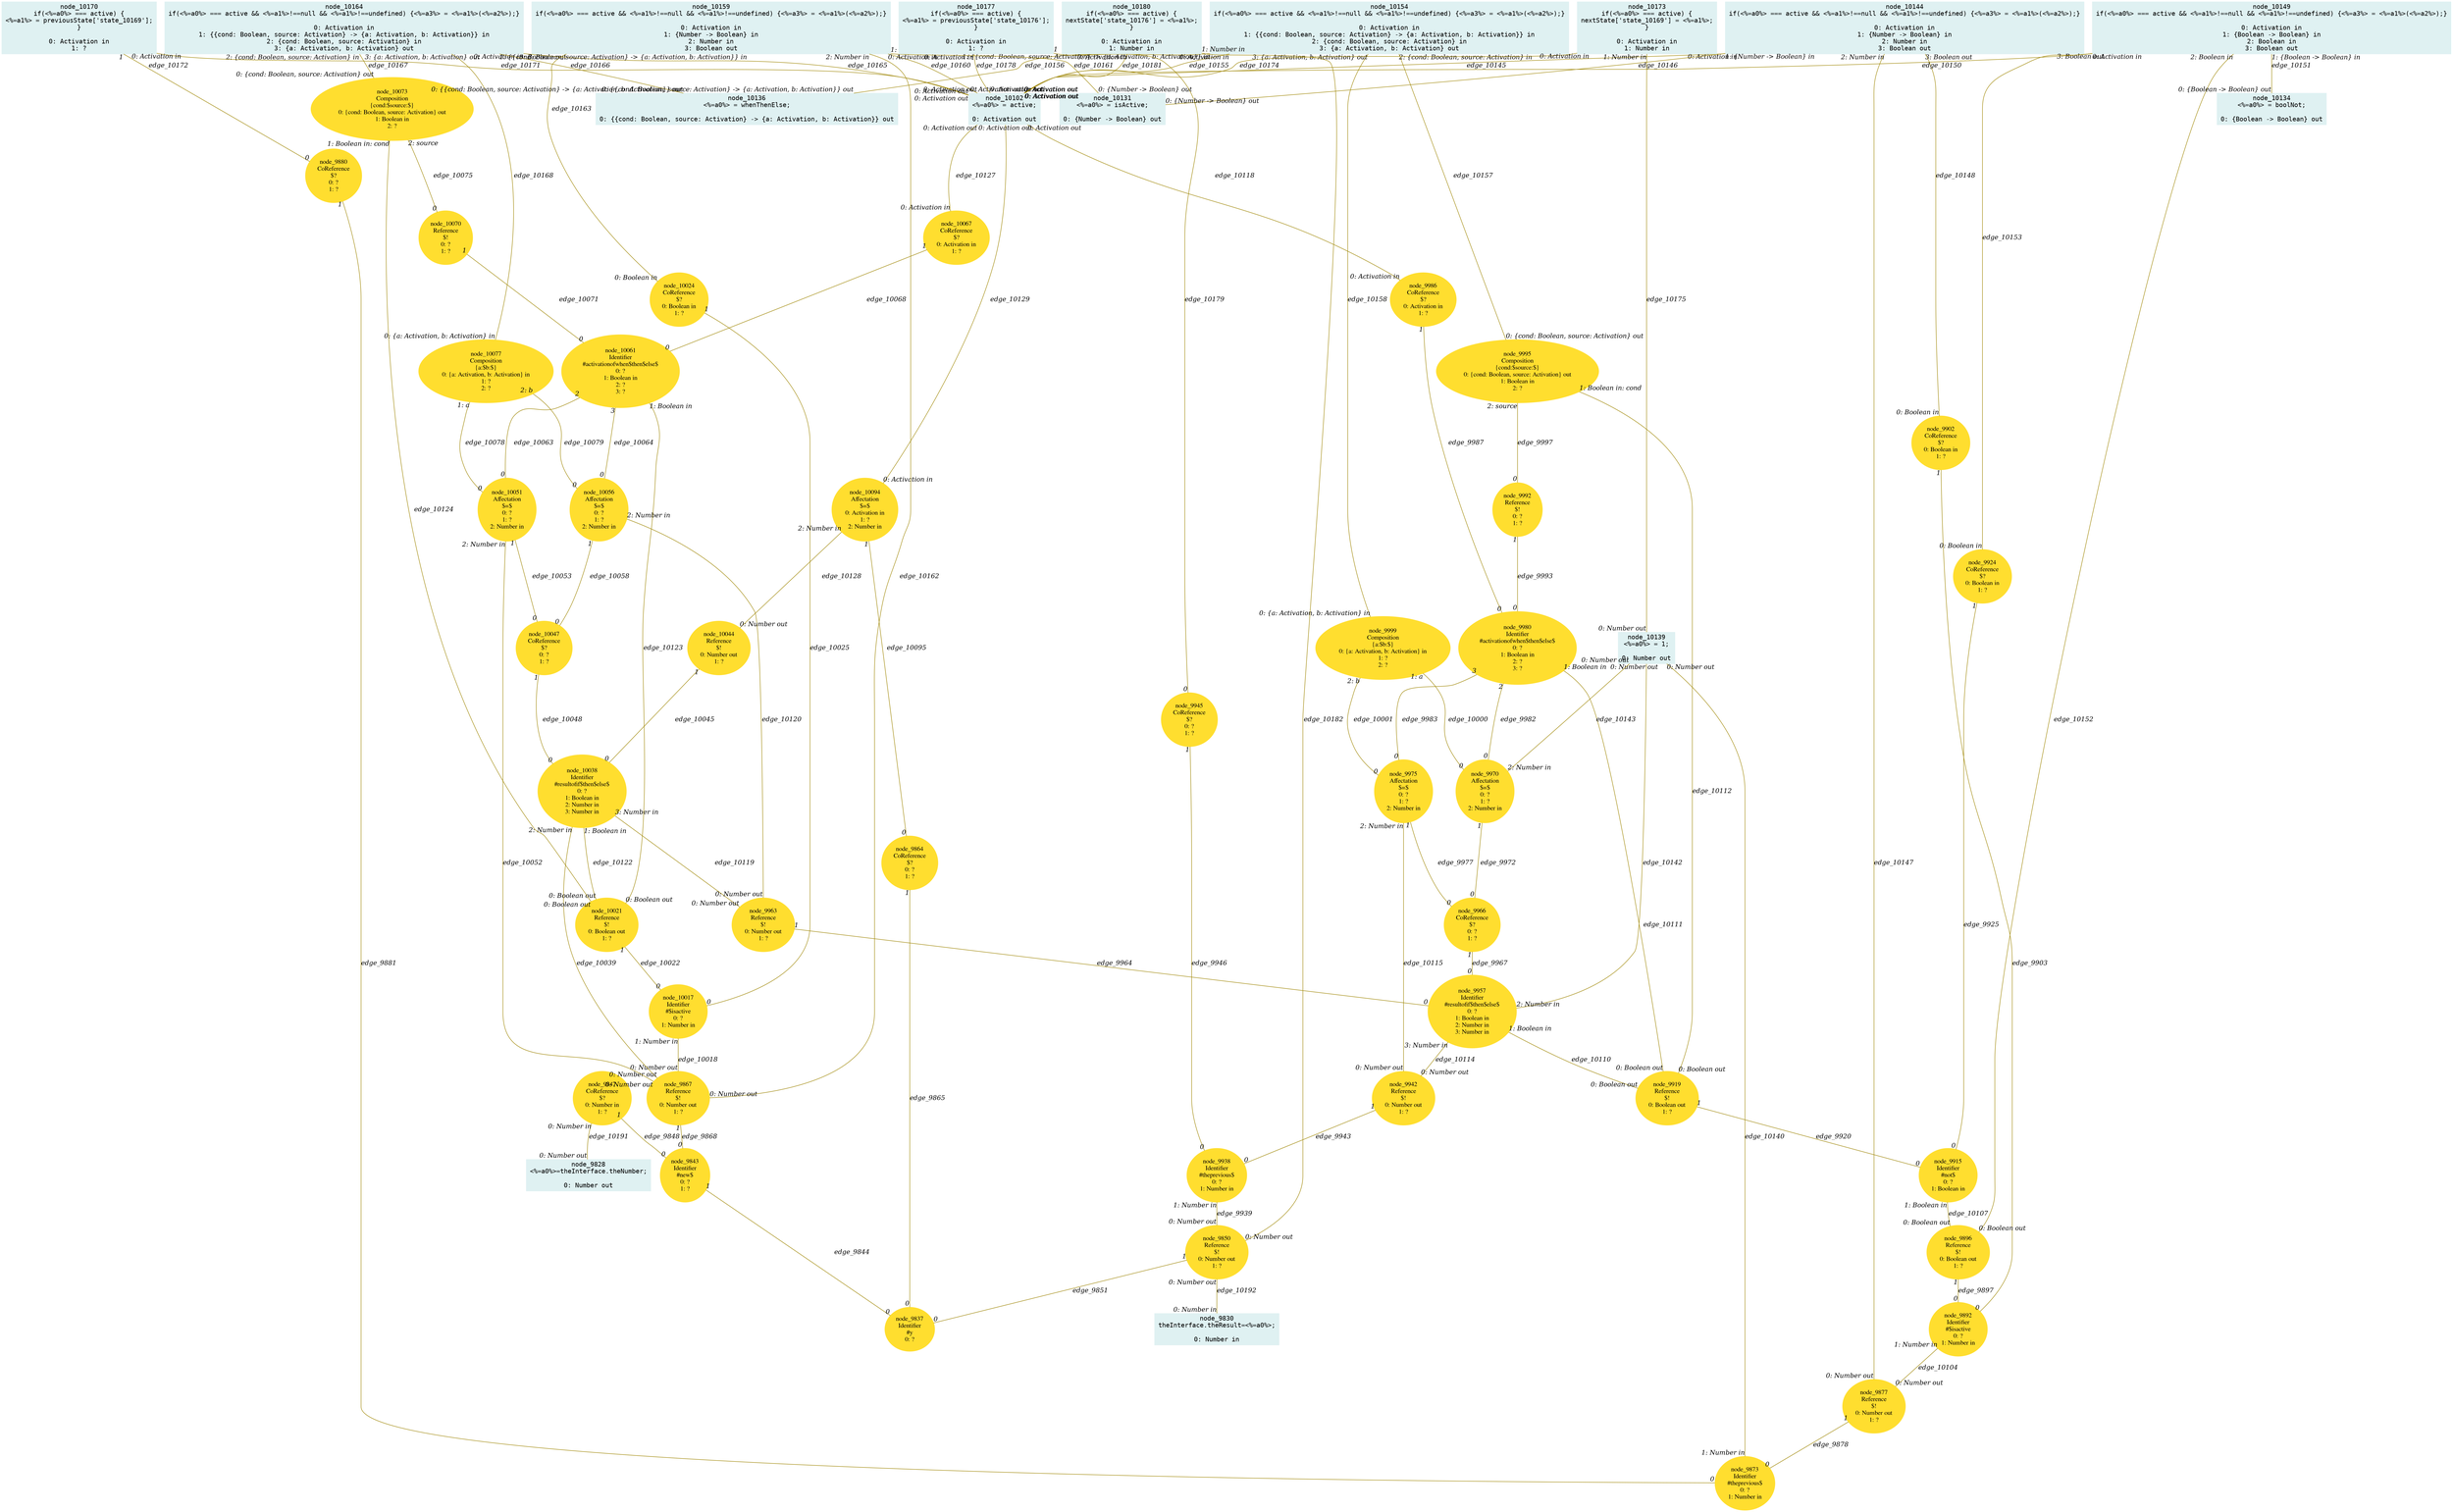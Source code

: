 digraph g{node_9828 [shape="box", style="filled", color="#dff1f2", fontname="Courier", label="node_9828
<%=a0%>=theInterface.theNumber;

0: Number out" ]
node_9830 [shape="box", style="filled", color="#dff1f2", fontname="Courier", label="node_9830
theInterface.theResult=<%=a0%>;

0: Number in" ]
node_9837 [shape="ellipse", style="filled", color="#ffde2f", fontname="Times", label="node_9837
Identifier
#y
0: ?" ]
node_9843 [shape="ellipse", style="filled", color="#ffde2f", fontname="Times", label="node_9843
Identifier
#new$
0: ?
1: ?" ]
node_9847 [shape="ellipse", style="filled", color="#ffde2f", fontname="Times", label="node_9847
CoReference
$?
0: Number in
1: ?" ]
node_9850 [shape="ellipse", style="filled", color="#ffde2f", fontname="Times", label="node_9850
Reference
$!
0: Number out
1: ?" ]
node_9864 [shape="ellipse", style="filled", color="#ffde2f", fontname="Times", label="node_9864
CoReference
$?
0: ?
1: ?" ]
node_9867 [shape="ellipse", style="filled", color="#ffde2f", fontname="Times", label="node_9867
Reference
$!
0: Number out
1: ?" ]
node_9873 [shape="ellipse", style="filled", color="#ffde2f", fontname="Times", label="node_9873
Identifier
#theprevious$
0: ?
1: Number in" ]
node_9877 [shape="ellipse", style="filled", color="#ffde2f", fontname="Times", label="node_9877
Reference
$!
0: Number out
1: ?" ]
node_9880 [shape="ellipse", style="filled", color="#ffde2f", fontname="Times", label="node_9880
CoReference
$?
0: ?
1: ?" ]
node_9892 [shape="ellipse", style="filled", color="#ffde2f", fontname="Times", label="node_9892
Identifier
#$isactive
0: ?
1: Number in" ]
node_9896 [shape="ellipse", style="filled", color="#ffde2f", fontname="Times", label="node_9896
Reference
$!
0: Boolean out
1: ?" ]
node_9902 [shape="ellipse", style="filled", color="#ffde2f", fontname="Times", label="node_9902
CoReference
$?
0: Boolean in
1: ?" ]
node_9915 [shape="ellipse", style="filled", color="#ffde2f", fontname="Times", label="node_9915
Identifier
#not$
0: ?
1: Boolean in" ]
node_9919 [shape="ellipse", style="filled", color="#ffde2f", fontname="Times", label="node_9919
Reference
$!
0: Boolean out
1: ?" ]
node_9924 [shape="ellipse", style="filled", color="#ffde2f", fontname="Times", label="node_9924
CoReference
$?
0: Boolean in
1: ?" ]
node_9938 [shape="ellipse", style="filled", color="#ffde2f", fontname="Times", label="node_9938
Identifier
#theprevious$
0: ?
1: Number in" ]
node_9942 [shape="ellipse", style="filled", color="#ffde2f", fontname="Times", label="node_9942
Reference
$!
0: Number out
1: ?" ]
node_9945 [shape="ellipse", style="filled", color="#ffde2f", fontname="Times", label="node_9945
CoReference
$?
0: ?
1: ?" ]
node_9957 [shape="ellipse", style="filled", color="#ffde2f", fontname="Times", label="node_9957
Identifier
#resultofif$then$else$
0: ?
1: Boolean in
2: Number in
3: Number in" ]
node_9963 [shape="ellipse", style="filled", color="#ffde2f", fontname="Times", label="node_9963
Reference
$!
0: Number out
1: ?" ]
node_9966 [shape="ellipse", style="filled", color="#ffde2f", fontname="Times", label="node_9966
CoReference
$?
0: ?
1: ?" ]
node_9970 [shape="ellipse", style="filled", color="#ffde2f", fontname="Times", label="node_9970
Affectation
$=$
0: ?
1: ?
2: Number in" ]
node_9975 [shape="ellipse", style="filled", color="#ffde2f", fontname="Times", label="node_9975
Affectation
$=$
0: ?
1: ?
2: Number in" ]
node_9980 [shape="ellipse", style="filled", color="#ffde2f", fontname="Times", label="node_9980
Identifier
#activationofwhen$then$else$
0: ?
1: Boolean in
2: ?
3: ?" ]
node_9986 [shape="ellipse", style="filled", color="#ffde2f", fontname="Times", label="node_9986
CoReference
$?
0: Activation in
1: ?" ]
node_9992 [shape="ellipse", style="filled", color="#ffde2f", fontname="Times", label="node_9992
Reference
$!
0: ?
1: ?" ]
node_9995 [shape="ellipse", style="filled", color="#ffde2f", fontname="Times", label="node_9995
Composition
{cond:$source:$}
0: {cond: Boolean, source: Activation} out
1: Boolean in
2: ?" ]
node_9999 [shape="ellipse", style="filled", color="#ffde2f", fontname="Times", label="node_9999
Composition
{a:$b:$}
0: {a: Activation, b: Activation} in
1: ?
2: ?" ]
node_10017 [shape="ellipse", style="filled", color="#ffde2f", fontname="Times", label="node_10017
Identifier
#$isactive
0: ?
1: Number in" ]
node_10021 [shape="ellipse", style="filled", color="#ffde2f", fontname="Times", label="node_10021
Reference
$!
0: Boolean out
1: ?" ]
node_10024 [shape="ellipse", style="filled", color="#ffde2f", fontname="Times", label="node_10024
CoReference
$?
0: Boolean in
1: ?" ]
node_10038 [shape="ellipse", style="filled", color="#ffde2f", fontname="Times", label="node_10038
Identifier
#resultofif$then$else$
0: ?
1: Boolean in
2: Number in
3: Number in" ]
node_10044 [shape="ellipse", style="filled", color="#ffde2f", fontname="Times", label="node_10044
Reference
$!
0: Number out
1: ?" ]
node_10047 [shape="ellipse", style="filled", color="#ffde2f", fontname="Times", label="node_10047
CoReference
$?
0: ?
1: ?" ]
node_10051 [shape="ellipse", style="filled", color="#ffde2f", fontname="Times", label="node_10051
Affectation
$=$
0: ?
1: ?
2: Number in" ]
node_10056 [shape="ellipse", style="filled", color="#ffde2f", fontname="Times", label="node_10056
Affectation
$=$
0: ?
1: ?
2: Number in" ]
node_10061 [shape="ellipse", style="filled", color="#ffde2f", fontname="Times", label="node_10061
Identifier
#activationofwhen$then$else$
0: ?
1: Boolean in
2: ?
3: ?" ]
node_10067 [shape="ellipse", style="filled", color="#ffde2f", fontname="Times", label="node_10067
CoReference
$?
0: Activation in
1: ?" ]
node_10070 [shape="ellipse", style="filled", color="#ffde2f", fontname="Times", label="node_10070
Reference
$!
0: ?
1: ?" ]
node_10073 [shape="ellipse", style="filled", color="#ffde2f", fontname="Times", label="node_10073
Composition
{cond:$source:$}
0: {cond: Boolean, source: Activation} out
1: Boolean in
2: ?" ]
node_10077 [shape="ellipse", style="filled", color="#ffde2f", fontname="Times", label="node_10077
Composition
{a:$b:$}
0: {a: Activation, b: Activation} in
1: ?
2: ?" ]
node_10094 [shape="ellipse", style="filled", color="#ffde2f", fontname="Times", label="node_10094
Affectation
$=$
0: Activation in
1: ?
2: Number in" ]
node_10102 [shape="box", style="filled", color="#dff1f2", fontname="Courier", label="node_10102
<%=a0%> = active;

0: Activation out" ]
node_10131 [shape="box", style="filled", color="#dff1f2", fontname="Courier", label="node_10131
<%=a0%> = isActive;

0: {Number -> Boolean} out" ]
node_10134 [shape="box", style="filled", color="#dff1f2", fontname="Courier", label="node_10134
<%=a0%> = boolNot;

0: {Boolean -> Boolean} out" ]
node_10136 [shape="box", style="filled", color="#dff1f2", fontname="Courier", label="node_10136
<%=a0%> = whenThenElse;

0: {{cond: Boolean, source: Activation} -> {a: Activation, b: Activation}} out" ]
node_10139 [shape="box", style="filled", color="#dff1f2", fontname="Courier", label="node_10139
<%=a0%> = 1;

0: Number out" ]
node_10144 [shape="box", style="filled", color="#dff1f2", fontname="Courier", label="node_10144
if(<%=a0%> === active && <%=a1%>!==null && <%=a1%>!==undefined) {<%=a3%> = <%=a1%>(<%=a2%>);}

0: Activation in
1: {Number -> Boolean} in
2: Number in
3: Boolean out" ]
node_10149 [shape="box", style="filled", color="#dff1f2", fontname="Courier", label="node_10149
if(<%=a0%> === active && <%=a1%>!==null && <%=a1%>!==undefined) {<%=a3%> = <%=a1%>(<%=a2%>);}

0: Activation in
1: {Boolean -> Boolean} in
2: Boolean in
3: Boolean out" ]
node_10154 [shape="box", style="filled", color="#dff1f2", fontname="Courier", label="node_10154
if(<%=a0%> === active && <%=a1%>!==null && <%=a1%>!==undefined) {<%=a3%> = <%=a1%>(<%=a2%>);}

0: Activation in
1: {{cond: Boolean, source: Activation} -> {a: Activation, b: Activation}} in
2: {cond: Boolean, source: Activation} in
3: {a: Activation, b: Activation} out" ]
node_10159 [shape="box", style="filled", color="#dff1f2", fontname="Courier", label="node_10159
if(<%=a0%> === active && <%=a1%>!==null && <%=a1%>!==undefined) {<%=a3%> = <%=a1%>(<%=a2%>);}

0: Activation in
1: {Number -> Boolean} in
2: Number in
3: Boolean out" ]
node_10164 [shape="box", style="filled", color="#dff1f2", fontname="Courier", label="node_10164
if(<%=a0%> === active && <%=a1%>!==null && <%=a1%>!==undefined) {<%=a3%> = <%=a1%>(<%=a2%>);}

0: Activation in
1: {{cond: Boolean, source: Activation} -> {a: Activation, b: Activation}} in
2: {cond: Boolean, source: Activation} in
3: {a: Activation, b: Activation} out" ]
node_10170 [shape="box", style="filled", color="#dff1f2", fontname="Courier", label="node_10170
if(<%=a0%> === active) {
<%=a1%> = previousState['state_10169'];
}

0: Activation in
1: ?" ]
node_10173 [shape="box", style="filled", color="#dff1f2", fontname="Courier", label="node_10173
if(<%=a0%> === active) {
nextState['state_10169'] = <%=a1%>;
}

0: Activation in
1: Number in" ]
node_10177 [shape="box", style="filled", color="#dff1f2", fontname="Courier", label="node_10177
if(<%=a0%> === active) {
<%=a1%> = previousState['state_10176'];
}

0: Activation in
1: ?" ]
node_10180 [shape="box", style="filled", color="#dff1f2", fontname="Courier", label="node_10180
if(<%=a0%> === active) {
nextState['state_10176'] = <%=a1%>;
}

0: Activation in
1: Number in" ]
node_9843 -> node_9837 [dir=none, arrowHead=none, fontname="Times-Italic", arrowsize=1, color="#9d8400", label="edge_9844",  headlabel="0", taillabel="1" ]
node_9847 -> node_9843 [dir=none, arrowHead=none, fontname="Times-Italic", arrowsize=1, color="#9d8400", label="edge_9848",  headlabel="0", taillabel="1" ]
node_9850 -> node_9837 [dir=none, arrowHead=none, fontname="Times-Italic", arrowsize=1, color="#9d8400", label="edge_9851",  headlabel="0", taillabel="1" ]
node_9864 -> node_9837 [dir=none, arrowHead=none, fontname="Times-Italic", arrowsize=1, color="#9d8400", label="edge_9865",  headlabel="0", taillabel="1" ]
node_9867 -> node_9843 [dir=none, arrowHead=none, fontname="Times-Italic", arrowsize=1, color="#9d8400", label="edge_9868",  headlabel="0", taillabel="1" ]
node_9877 -> node_9873 [dir=none, arrowHead=none, fontname="Times-Italic", arrowsize=1, color="#9d8400", label="edge_9878",  headlabel="0", taillabel="1" ]
node_9880 -> node_9873 [dir=none, arrowHead=none, fontname="Times-Italic", arrowsize=1, color="#9d8400", label="edge_9881",  headlabel="0", taillabel="1" ]
node_9896 -> node_9892 [dir=none, arrowHead=none, fontname="Times-Italic", arrowsize=1, color="#9d8400", label="edge_9897",  headlabel="0", taillabel="1" ]
node_9902 -> node_9892 [dir=none, arrowHead=none, fontname="Times-Italic", arrowsize=1, color="#9d8400", label="edge_9903",  headlabel="0", taillabel="1" ]
node_9919 -> node_9915 [dir=none, arrowHead=none, fontname="Times-Italic", arrowsize=1, color="#9d8400", label="edge_9920",  headlabel="0", taillabel="1" ]
node_9924 -> node_9915 [dir=none, arrowHead=none, fontname="Times-Italic", arrowsize=1, color="#9d8400", label="edge_9925",  headlabel="0", taillabel="1" ]
node_9938 -> node_9850 [dir=none, arrowHead=none, fontname="Times-Italic", arrowsize=1, color="#9d8400", label="edge_9939",  headlabel="0: Number out", taillabel="1: Number in" ]
node_9942 -> node_9938 [dir=none, arrowHead=none, fontname="Times-Italic", arrowsize=1, color="#9d8400", label="edge_9943",  headlabel="0", taillabel="1" ]
node_9945 -> node_9938 [dir=none, arrowHead=none, fontname="Times-Italic", arrowsize=1, color="#9d8400", label="edge_9946",  headlabel="0", taillabel="1" ]
node_9963 -> node_9957 [dir=none, arrowHead=none, fontname="Times-Italic", arrowsize=1, color="#9d8400", label="edge_9964",  headlabel="0", taillabel="1" ]
node_9966 -> node_9957 [dir=none, arrowHead=none, fontname="Times-Italic", arrowsize=1, color="#9d8400", label="edge_9967",  headlabel="0", taillabel="1" ]
node_9970 -> node_9966 [dir=none, arrowHead=none, fontname="Times-Italic", arrowsize=1, color="#9d8400", label="edge_9972",  headlabel="0", taillabel="1" ]
node_9975 -> node_9966 [dir=none, arrowHead=none, fontname="Times-Italic", arrowsize=1, color="#9d8400", label="edge_9977",  headlabel="0", taillabel="1" ]
node_9980 -> node_9970 [dir=none, arrowHead=none, fontname="Times-Italic", arrowsize=1, color="#9d8400", label="edge_9982",  headlabel="0", taillabel="2" ]
node_9980 -> node_9975 [dir=none, arrowHead=none, fontname="Times-Italic", arrowsize=1, color="#9d8400", label="edge_9983",  headlabel="0", taillabel="3" ]
node_9986 -> node_9980 [dir=none, arrowHead=none, fontname="Times-Italic", arrowsize=1, color="#9d8400", label="edge_9987",  headlabel="0", taillabel="1" ]
node_9992 -> node_9980 [dir=none, arrowHead=none, fontname="Times-Italic", arrowsize=1, color="#9d8400", label="edge_9993",  headlabel="0", taillabel="1" ]
node_9995 -> node_9992 [dir=none, arrowHead=none, fontname="Times-Italic", arrowsize=1, color="#9d8400", label="edge_9997",  headlabel="0", taillabel="2: source" ]
node_9999 -> node_9970 [dir=none, arrowHead=none, fontname="Times-Italic", arrowsize=1, color="#9d8400", label="edge_10000",  headlabel="0", taillabel="1: a" ]
node_9999 -> node_9975 [dir=none, arrowHead=none, fontname="Times-Italic", arrowsize=1, color="#9d8400", label="edge_10001",  headlabel="0", taillabel="2: b" ]
node_10017 -> node_9867 [dir=none, arrowHead=none, fontname="Times-Italic", arrowsize=1, color="#9d8400", label="edge_10018",  headlabel="0: Number out", taillabel="1: Number in" ]
node_10021 -> node_10017 [dir=none, arrowHead=none, fontname="Times-Italic", arrowsize=1, color="#9d8400", label="edge_10022",  headlabel="0", taillabel="1" ]
node_10024 -> node_10017 [dir=none, arrowHead=none, fontname="Times-Italic", arrowsize=1, color="#9d8400", label="edge_10025",  headlabel="0", taillabel="1" ]
node_10038 -> node_9867 [dir=none, arrowHead=none, fontname="Times-Italic", arrowsize=1, color="#9d8400", label="edge_10039",  headlabel="0: Number out", taillabel="2: Number in" ]
node_10044 -> node_10038 [dir=none, arrowHead=none, fontname="Times-Italic", arrowsize=1, color="#9d8400", label="edge_10045",  headlabel="0", taillabel="1" ]
node_10047 -> node_10038 [dir=none, arrowHead=none, fontname="Times-Italic", arrowsize=1, color="#9d8400", label="edge_10048",  headlabel="0", taillabel="1" ]
node_10051 -> node_9867 [dir=none, arrowHead=none, fontname="Times-Italic", arrowsize=1, color="#9d8400", label="edge_10052",  headlabel="0: Number out", taillabel="2: Number in" ]
node_10051 -> node_10047 [dir=none, arrowHead=none, fontname="Times-Italic", arrowsize=1, color="#9d8400", label="edge_10053",  headlabel="0", taillabel="1" ]
node_10056 -> node_10047 [dir=none, arrowHead=none, fontname="Times-Italic", arrowsize=1, color="#9d8400", label="edge_10058",  headlabel="0", taillabel="1" ]
node_10061 -> node_10051 [dir=none, arrowHead=none, fontname="Times-Italic", arrowsize=1, color="#9d8400", label="edge_10063",  headlabel="0", taillabel="2" ]
node_10061 -> node_10056 [dir=none, arrowHead=none, fontname="Times-Italic", arrowsize=1, color="#9d8400", label="edge_10064",  headlabel="0", taillabel="3" ]
node_10067 -> node_10061 [dir=none, arrowHead=none, fontname="Times-Italic", arrowsize=1, color="#9d8400", label="edge_10068",  headlabel="0", taillabel="1" ]
node_10070 -> node_10061 [dir=none, arrowHead=none, fontname="Times-Italic", arrowsize=1, color="#9d8400", label="edge_10071",  headlabel="0", taillabel="1" ]
node_10073 -> node_10070 [dir=none, arrowHead=none, fontname="Times-Italic", arrowsize=1, color="#9d8400", label="edge_10075",  headlabel="0", taillabel="2: source" ]
node_10077 -> node_10051 [dir=none, arrowHead=none, fontname="Times-Italic", arrowsize=1, color="#9d8400", label="edge_10078",  headlabel="0", taillabel="1: a" ]
node_10077 -> node_10056 [dir=none, arrowHead=none, fontname="Times-Italic", arrowsize=1, color="#9d8400", label="edge_10079",  headlabel="0", taillabel="2: b" ]
node_10094 -> node_9864 [dir=none, arrowHead=none, fontname="Times-Italic", arrowsize=1, color="#9d8400", label="edge_10095",  headlabel="0", taillabel="1" ]
node_9892 -> node_9877 [dir=none, arrowHead=none, fontname="Times-Italic", arrowsize=1, color="#9d8400", label="edge_10104",  headlabel="0: Number out", taillabel="1: Number in" ]
node_9915 -> node_9896 [dir=none, arrowHead=none, fontname="Times-Italic", arrowsize=1, color="#9d8400", label="edge_10107",  headlabel="0: Boolean out", taillabel="1: Boolean in" ]
node_9957 -> node_9919 [dir=none, arrowHead=none, fontname="Times-Italic", arrowsize=1, color="#9d8400", label="edge_10110",  headlabel="0: Boolean out", taillabel="1: Boolean in" ]
node_9980 -> node_9919 [dir=none, arrowHead=none, fontname="Times-Italic", arrowsize=1, color="#9d8400", label="edge_10111",  headlabel="0: Boolean out", taillabel="1: Boolean in" ]
node_9995 -> node_9919 [dir=none, arrowHead=none, fontname="Times-Italic", arrowsize=1, color="#9d8400", label="edge_10112",  headlabel="0: Boolean out", taillabel="1: Boolean in: cond" ]
node_9957 -> node_9942 [dir=none, arrowHead=none, fontname="Times-Italic", arrowsize=1, color="#9d8400", label="edge_10114",  headlabel="0: Number out", taillabel="3: Number in" ]
node_9975 -> node_9942 [dir=none, arrowHead=none, fontname="Times-Italic", arrowsize=1, color="#9d8400", label="edge_10115",  headlabel="0: Number out", taillabel="2: Number in" ]
node_10102 -> node_9986 [dir=none, arrowHead=none, fontname="Times-Italic", arrowsize=1, color="#9d8400", label="edge_10118",  headlabel="0: Activation in", taillabel="0: Activation out" ]
node_10038 -> node_9963 [dir=none, arrowHead=none, fontname="Times-Italic", arrowsize=1, color="#9d8400", label="edge_10119",  headlabel="0: Number out", taillabel="3: Number in" ]
node_10056 -> node_9963 [dir=none, arrowHead=none, fontname="Times-Italic", arrowsize=1, color="#9d8400", label="edge_10120",  headlabel="0: Number out", taillabel="2: Number in" ]
node_10038 -> node_10021 [dir=none, arrowHead=none, fontname="Times-Italic", arrowsize=1, color="#9d8400", label="edge_10122",  headlabel="0: Boolean out", taillabel="1: Boolean in" ]
node_10061 -> node_10021 [dir=none, arrowHead=none, fontname="Times-Italic", arrowsize=1, color="#9d8400", label="edge_10123",  headlabel="0: Boolean out", taillabel="1: Boolean in" ]
node_10073 -> node_10021 [dir=none, arrowHead=none, fontname="Times-Italic", arrowsize=1, color="#9d8400", label="edge_10124",  headlabel="0: Boolean out", taillabel="1: Boolean in: cond" ]
node_10102 -> node_10067 [dir=none, arrowHead=none, fontname="Times-Italic", arrowsize=1, color="#9d8400", label="edge_10127",  headlabel="0: Activation in", taillabel="0: Activation out" ]
node_10094 -> node_10044 [dir=none, arrowHead=none, fontname="Times-Italic", arrowsize=1, color="#9d8400", label="edge_10128",  headlabel="0: Number out", taillabel="2: Number in" ]
node_10102 -> node_10094 [dir=none, arrowHead=none, fontname="Times-Italic", arrowsize=1, color="#9d8400", label="edge_10129",  headlabel="0: Activation in", taillabel="0: Activation out" ]
node_10139 -> node_9873 [dir=none, arrowHead=none, fontname="Times-Italic", arrowsize=1, color="#9d8400", label="edge_10140",  headlabel="1: Number in", taillabel="0: Number out" ]
node_10139 -> node_9957 [dir=none, arrowHead=none, fontname="Times-Italic", arrowsize=1, color="#9d8400", label="edge_10142",  headlabel="2: Number in", taillabel="0: Number out" ]
node_10139 -> node_9970 [dir=none, arrowHead=none, fontname="Times-Italic", arrowsize=1, color="#9d8400", label="edge_10143",  headlabel="2: Number in", taillabel="0: Number out" ]
node_10144 -> node_10102 [dir=none, arrowHead=none, fontname="Times-Italic", arrowsize=1, color="#9d8400", label="edge_10145",  headlabel="0: Activation out", taillabel="0: Activation in" ]
node_10144 -> node_10131 [dir=none, arrowHead=none, fontname="Times-Italic", arrowsize=1, color="#9d8400", label="edge_10146",  headlabel="0: {Number -> Boolean} out", taillabel="1: {Number -> Boolean} in" ]
node_10144 -> node_9877 [dir=none, arrowHead=none, fontname="Times-Italic", arrowsize=1, color="#9d8400", label="edge_10147",  headlabel="0: Number out", taillabel="2: Number in" ]
node_10144 -> node_9902 [dir=none, arrowHead=none, fontname="Times-Italic", arrowsize=1, color="#9d8400", label="edge_10148",  headlabel="0: Boolean in", taillabel="3: Boolean out" ]
node_10149 -> node_10102 [dir=none, arrowHead=none, fontname="Times-Italic", arrowsize=1, color="#9d8400", label="edge_10150",  headlabel="0: Activation out", taillabel="0: Activation in" ]
node_10149 -> node_10134 [dir=none, arrowHead=none, fontname="Times-Italic", arrowsize=1, color="#9d8400", label="edge_10151",  headlabel="0: {Boolean -> Boolean} out", taillabel="1: {Boolean -> Boolean} in" ]
node_10149 -> node_9896 [dir=none, arrowHead=none, fontname="Times-Italic", arrowsize=1, color="#9d8400", label="edge_10152",  headlabel="0: Boolean out", taillabel="2: Boolean in" ]
node_10149 -> node_9924 [dir=none, arrowHead=none, fontname="Times-Italic", arrowsize=1, color="#9d8400", label="edge_10153",  headlabel="0: Boolean in", taillabel="3: Boolean out" ]
node_10154 -> node_10102 [dir=none, arrowHead=none, fontname="Times-Italic", arrowsize=1, color="#9d8400", label="edge_10155",  headlabel="0: Activation out", taillabel="0: Activation in" ]
node_10154 -> node_10136 [dir=none, arrowHead=none, fontname="Times-Italic", arrowsize=1, color="#9d8400", label="edge_10156",  headlabel="0: {{cond: Boolean, source: Activation} -> {a: Activation, b: Activation}} out", taillabel="1: {{cond: Boolean, source: Activation} -> {a: Activation, b: Activation}} in" ]
node_10154 -> node_9995 [dir=none, arrowHead=none, fontname="Times-Italic", arrowsize=1, color="#9d8400", label="edge_10157",  headlabel="0: {cond: Boolean, source: Activation} out", taillabel="2: {cond: Boolean, source: Activation} in" ]
node_10154 -> node_9999 [dir=none, arrowHead=none, fontname="Times-Italic", arrowsize=1, color="#9d8400", label="edge_10158",  headlabel="0: {a: Activation, b: Activation} in", taillabel="3: {a: Activation, b: Activation} out" ]
node_10159 -> node_10102 [dir=none, arrowHead=none, fontname="Times-Italic", arrowsize=1, color="#9d8400", label="edge_10160",  headlabel="0: Activation out", taillabel="0: Activation in" ]
node_10159 -> node_10131 [dir=none, arrowHead=none, fontname="Times-Italic", arrowsize=1, color="#9d8400", label="edge_10161",  headlabel="0: {Number -> Boolean} out", taillabel="1: {Number -> Boolean} in" ]
node_10159 -> node_9867 [dir=none, arrowHead=none, fontname="Times-Italic", arrowsize=1, color="#9d8400", label="edge_10162",  headlabel="0: Number out", taillabel="2: Number in" ]
node_10159 -> node_10024 [dir=none, arrowHead=none, fontname="Times-Italic", arrowsize=1, color="#9d8400", label="edge_10163",  headlabel="0: Boolean in", taillabel="3: Boolean out" ]
node_10164 -> node_10102 [dir=none, arrowHead=none, fontname="Times-Italic", arrowsize=1, color="#9d8400", label="edge_10165",  headlabel="0: Activation out", taillabel="0: Activation in" ]
node_10164 -> node_10136 [dir=none, arrowHead=none, fontname="Times-Italic", arrowsize=1, color="#9d8400", label="edge_10166",  headlabel="0: {{cond: Boolean, source: Activation} -> {a: Activation, b: Activation}} out", taillabel="1: {{cond: Boolean, source: Activation} -> {a: Activation, b: Activation}} in" ]
node_10164 -> node_10073 [dir=none, arrowHead=none, fontname="Times-Italic", arrowsize=1, color="#9d8400", label="edge_10167",  headlabel="0: {cond: Boolean, source: Activation} out", taillabel="2: {cond: Boolean, source: Activation} in" ]
node_10164 -> node_10077 [dir=none, arrowHead=none, fontname="Times-Italic", arrowsize=1, color="#9d8400", label="edge_10168",  headlabel="0: {a: Activation, b: Activation} in", taillabel="3: {a: Activation, b: Activation} out" ]
node_10170 -> node_10102 [dir=none, arrowHead=none, fontname="Times-Italic", arrowsize=1, color="#9d8400", label="edge_10171",  headlabel="0: Activation out", taillabel="0: Activation in" ]
node_10170 -> node_9880 [dir=none, arrowHead=none, fontname="Times-Italic", arrowsize=1, color="#9d8400", label="edge_10172",  headlabel="0", taillabel="1" ]
node_10173 -> node_10102 [dir=none, arrowHead=none, fontname="Times-Italic", arrowsize=1, color="#9d8400", label="edge_10174",  headlabel="0: Activation out", taillabel="0: Activation in" ]
node_10173 -> node_10139 [dir=none, arrowHead=none, fontname="Times-Italic", arrowsize=1, color="#9d8400", label="edge_10175",  headlabel="0: Number out", taillabel="1: Number in" ]
node_10177 -> node_10102 [dir=none, arrowHead=none, fontname="Times-Italic", arrowsize=1, color="#9d8400", label="edge_10178",  headlabel="0: Activation out", taillabel="0: Activation in" ]
node_10177 -> node_9945 [dir=none, arrowHead=none, fontname="Times-Italic", arrowsize=1, color="#9d8400", label="edge_10179",  headlabel="0", taillabel="1" ]
node_10180 -> node_10102 [dir=none, arrowHead=none, fontname="Times-Italic", arrowsize=1, color="#9d8400", label="edge_10181",  headlabel="0: Activation out", taillabel="0: Activation in" ]
node_10180 -> node_9850 [dir=none, arrowHead=none, fontname="Times-Italic", arrowsize=1, color="#9d8400", label="edge_10182",  headlabel="0: Number out", taillabel="1: Number in" ]
node_9847 -> node_9828 [dir=none, arrowHead=none, fontname="Times-Italic", arrowsize=1, color="#9d8400", label="edge_10191",  headlabel="0: Number out", taillabel="0: Number in" ]
node_9850 -> node_9830 [dir=none, arrowHead=none, fontname="Times-Italic", arrowsize=1, color="#9d8400", label="edge_10192",  headlabel="0: Number in", taillabel="0: Number out" ]
}